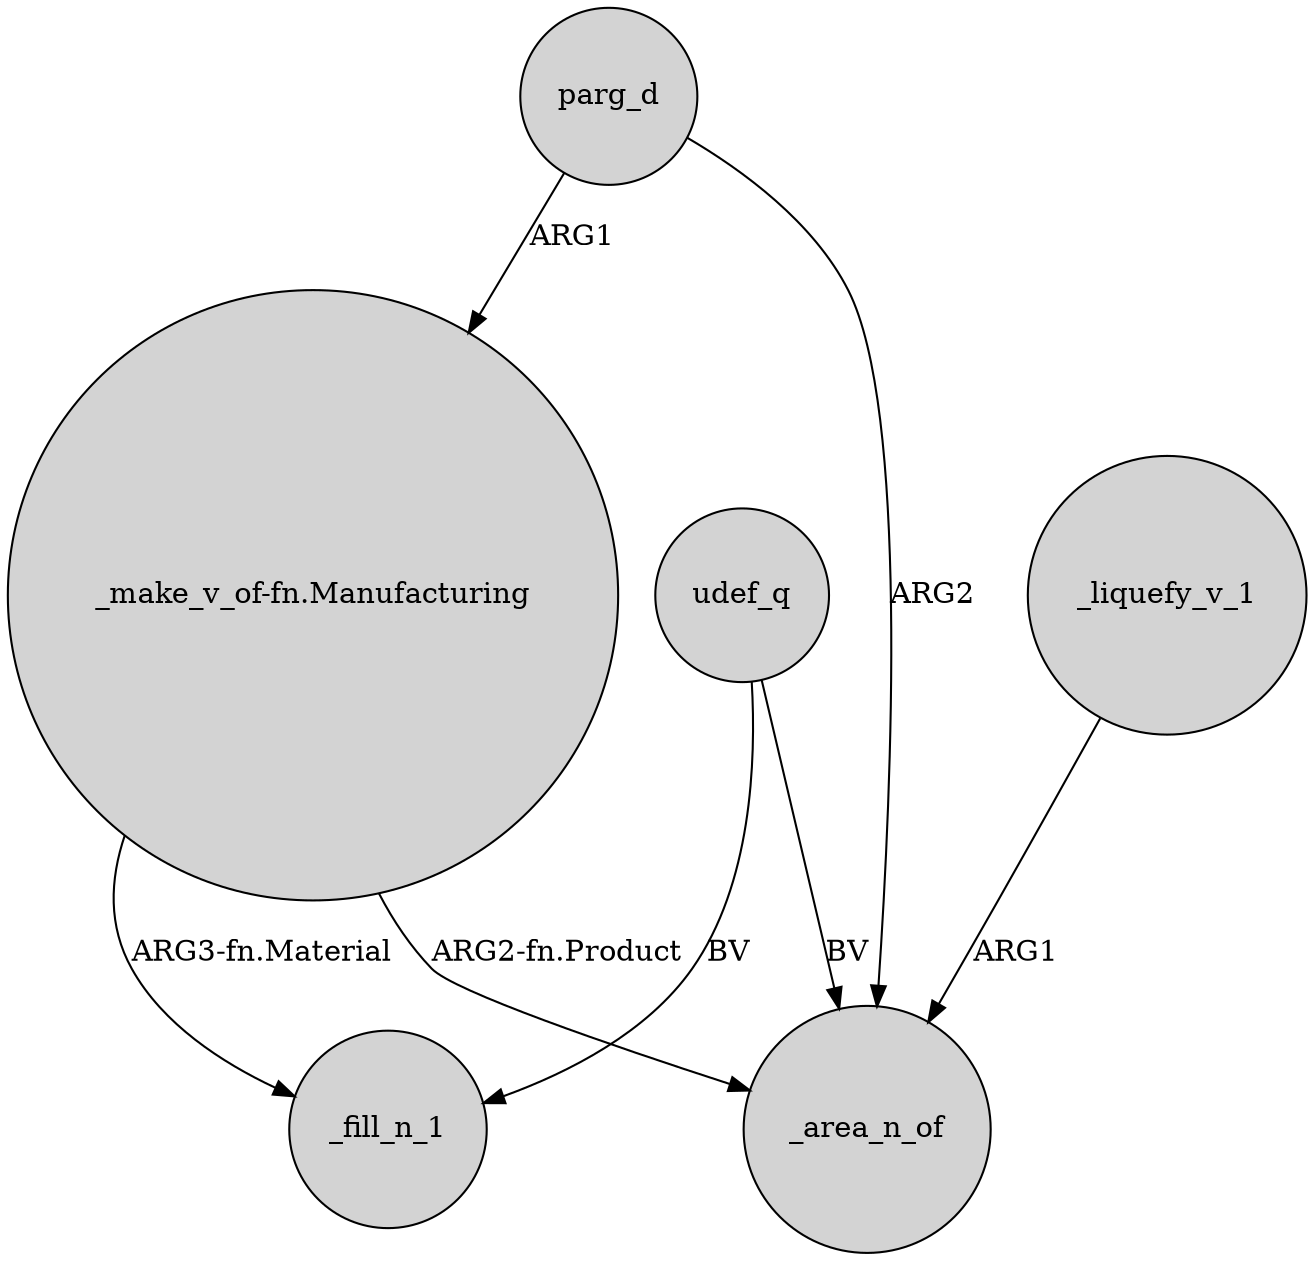 digraph {
	node [shape=circle style=filled]
	"_make_v_of-fn.Manufacturing" -> _area_n_of [label="ARG2-fn.Product"]
	"_make_v_of-fn.Manufacturing" -> _fill_n_1 [label="ARG3-fn.Material"]
	parg_d -> _area_n_of [label=ARG2]
	udef_q -> _area_n_of [label=BV]
	udef_q -> _fill_n_1 [label=BV]
	_liquefy_v_1 -> _area_n_of [label=ARG1]
	parg_d -> "_make_v_of-fn.Manufacturing" [label=ARG1]
}
